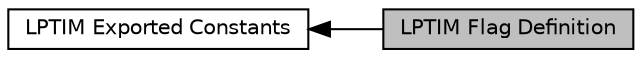 digraph "LPTIM Flag Definition"
{
  edge [fontname="Helvetica",fontsize="10",labelfontname="Helvetica",labelfontsize="10"];
  node [fontname="Helvetica",fontsize="10",shape=record];
  rankdir=LR;
  Node1 [label="LPTIM Exported Constants",height=0.2,width=0.4,color="black", fillcolor="white", style="filled",URL="$group___l_p_t_i_m___exported___constants.html"];
  Node0 [label="LPTIM Flag Definition",height=0.2,width=0.4,color="black", fillcolor="grey75", style="filled", fontcolor="black"];
  Node1->Node0 [shape=plaintext, dir="back", style="solid"];
}
